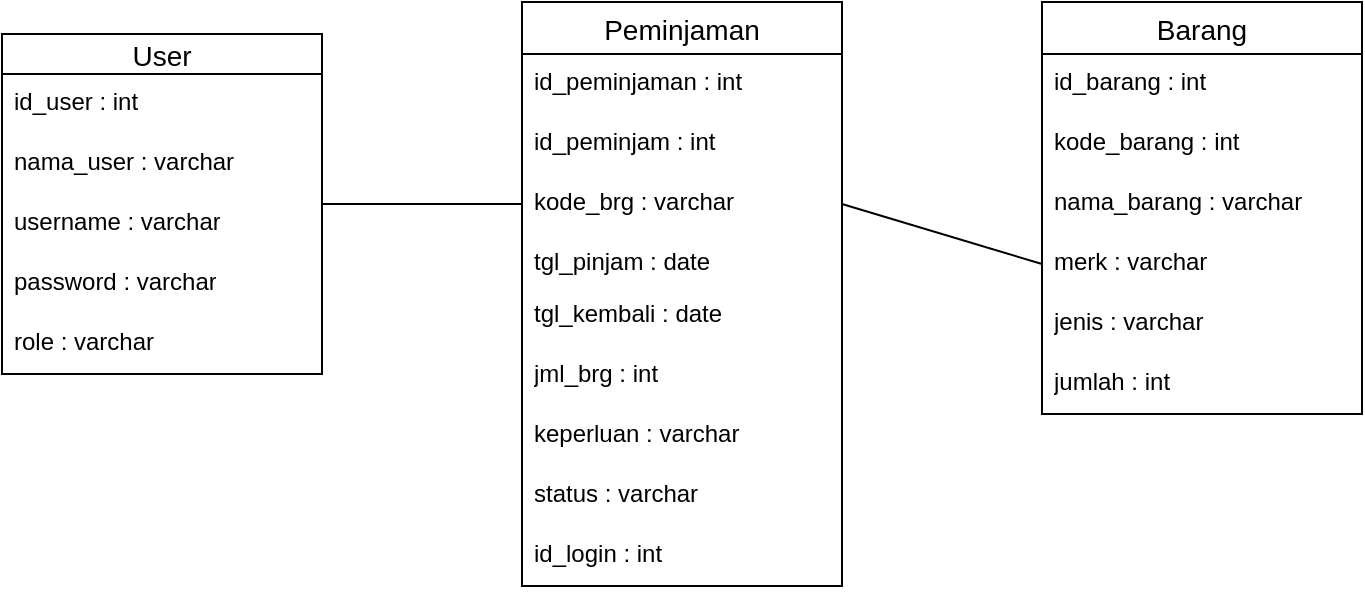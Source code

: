 <mxfile version="24.4.8" type="device">
  <diagram name="Page-1" id="5KUy5ORUMEyv0Afawjn-">
    <mxGraphModel dx="864" dy="508" grid="1" gridSize="10" guides="1" tooltips="1" connect="1" arrows="1" fold="1" page="1" pageScale="1" pageWidth="1100" pageHeight="850" math="0" shadow="0">
      <root>
        <mxCell id="0" />
        <mxCell id="1" parent="0" />
        <mxCell id="rkIMPLd9KIpqv0ognjYD-1" value="User" style="swimlane;fontStyle=0;childLayout=stackLayout;horizontal=1;startSize=20;horizontalStack=0;resizeParent=1;resizeParentMax=0;resizeLast=0;collapsible=1;marginBottom=0;align=center;fontSize=14;" parent="1" vertex="1">
          <mxGeometry x="50" y="96" width="160" height="170" as="geometry" />
        </mxCell>
        <mxCell id="rkIMPLd9KIpqv0ognjYD-2" value="id_user : int" style="text;strokeColor=none;fillColor=none;spacingLeft=4;spacingRight=4;overflow=hidden;rotatable=0;points=[[0,0.5],[1,0.5]];portConstraint=eastwest;fontSize=12;whiteSpace=wrap;html=1;" parent="rkIMPLd9KIpqv0ognjYD-1" vertex="1">
          <mxGeometry y="20" width="160" height="30" as="geometry" />
        </mxCell>
        <mxCell id="rkIMPLd9KIpqv0ognjYD-3" value="nama_user : varchar" style="text;strokeColor=none;fillColor=none;spacingLeft=4;spacingRight=4;overflow=hidden;rotatable=0;points=[[0,0.5],[1,0.5]];portConstraint=eastwest;fontSize=12;whiteSpace=wrap;html=1;" parent="rkIMPLd9KIpqv0ognjYD-1" vertex="1">
          <mxGeometry y="50" width="160" height="30" as="geometry" />
        </mxCell>
        <mxCell id="rkIMPLd9KIpqv0ognjYD-13" value="username : varchar" style="text;strokeColor=none;fillColor=none;spacingLeft=4;spacingRight=4;overflow=hidden;rotatable=0;points=[[0,0.5],[1,0.5]];portConstraint=eastwest;fontSize=12;whiteSpace=wrap;html=1;" parent="rkIMPLd9KIpqv0ognjYD-1" vertex="1">
          <mxGeometry y="80" width="160" height="30" as="geometry" />
        </mxCell>
        <mxCell id="rkIMPLd9KIpqv0ognjYD-14" value="password : varchar" style="text;strokeColor=none;fillColor=none;spacingLeft=4;spacingRight=4;overflow=hidden;rotatable=0;points=[[0,0.5],[1,0.5]];portConstraint=eastwest;fontSize=12;whiteSpace=wrap;html=1;" parent="rkIMPLd9KIpqv0ognjYD-1" vertex="1">
          <mxGeometry y="110" width="160" height="30" as="geometry" />
        </mxCell>
        <mxCell id="rkIMPLd9KIpqv0ognjYD-4" value="role : varchar" style="text;strokeColor=none;fillColor=none;spacingLeft=4;spacingRight=4;overflow=hidden;rotatable=0;points=[[0,0.5],[1,0.5]];portConstraint=eastwest;fontSize=12;whiteSpace=wrap;html=1;" parent="rkIMPLd9KIpqv0ognjYD-1" vertex="1">
          <mxGeometry y="140" width="160" height="30" as="geometry" />
        </mxCell>
        <mxCell id="rkIMPLd9KIpqv0ognjYD-5" value="Barang" style="swimlane;fontStyle=0;childLayout=stackLayout;horizontal=1;startSize=26;horizontalStack=0;resizeParent=1;resizeParentMax=0;resizeLast=0;collapsible=1;marginBottom=0;align=center;fontSize=14;" parent="1" vertex="1">
          <mxGeometry x="570" y="80" width="160" height="206" as="geometry" />
        </mxCell>
        <mxCell id="rkIMPLd9KIpqv0ognjYD-6" value="id_barang : int" style="text;strokeColor=none;fillColor=none;spacingLeft=4;spacingRight=4;overflow=hidden;rotatable=0;points=[[0,0.5],[1,0.5]];portConstraint=eastwest;fontSize=12;whiteSpace=wrap;html=1;" parent="rkIMPLd9KIpqv0ognjYD-5" vertex="1">
          <mxGeometry y="26" width="160" height="30" as="geometry" />
        </mxCell>
        <mxCell id="SBoO7iVm_A_acsuaGSb9-1" value="kode_barang : int" style="text;strokeColor=none;fillColor=none;spacingLeft=4;spacingRight=4;overflow=hidden;rotatable=0;points=[[0,0.5],[1,0.5]];portConstraint=eastwest;fontSize=12;whiteSpace=wrap;html=1;" vertex="1" parent="rkIMPLd9KIpqv0ognjYD-5">
          <mxGeometry y="56" width="160" height="30" as="geometry" />
        </mxCell>
        <mxCell id="rkIMPLd9KIpqv0ognjYD-15" value="nama_barang : varchar" style="text;strokeColor=none;fillColor=none;spacingLeft=4;spacingRight=4;overflow=hidden;rotatable=0;points=[[0,0.5],[1,0.5]];portConstraint=eastwest;fontSize=12;whiteSpace=wrap;html=1;" parent="rkIMPLd9KIpqv0ognjYD-5" vertex="1">
          <mxGeometry y="86" width="160" height="30" as="geometry" />
        </mxCell>
        <mxCell id="rkIMPLd9KIpqv0ognjYD-7" value="merk : varchar" style="text;strokeColor=none;fillColor=none;spacingLeft=4;spacingRight=4;overflow=hidden;rotatable=0;points=[[0,0.5],[1,0.5]];portConstraint=eastwest;fontSize=12;whiteSpace=wrap;html=1;" parent="rkIMPLd9KIpqv0ognjYD-5" vertex="1">
          <mxGeometry y="116" width="160" height="30" as="geometry" />
        </mxCell>
        <mxCell id="rkIMPLd9KIpqv0ognjYD-16" value="jenis : varchar" style="text;strokeColor=none;fillColor=none;spacingLeft=4;spacingRight=4;overflow=hidden;rotatable=0;points=[[0,0.5],[1,0.5]];portConstraint=eastwest;fontSize=12;whiteSpace=wrap;html=1;" parent="rkIMPLd9KIpqv0ognjYD-5" vertex="1">
          <mxGeometry y="146" width="160" height="30" as="geometry" />
        </mxCell>
        <mxCell id="rkIMPLd9KIpqv0ognjYD-8" value="jumlah : int" style="text;strokeColor=none;fillColor=none;spacingLeft=4;spacingRight=4;overflow=hidden;rotatable=0;points=[[0,0.5],[1,0.5]];portConstraint=eastwest;fontSize=12;whiteSpace=wrap;html=1;" parent="rkIMPLd9KIpqv0ognjYD-5" vertex="1">
          <mxGeometry y="176" width="160" height="30" as="geometry" />
        </mxCell>
        <mxCell id="rkIMPLd9KIpqv0ognjYD-9" value="Peminjaman" style="swimlane;fontStyle=0;childLayout=stackLayout;horizontal=1;startSize=26;horizontalStack=0;resizeParent=1;resizeParentMax=0;resizeLast=0;collapsible=1;marginBottom=0;align=center;fontSize=14;" parent="1" vertex="1">
          <mxGeometry x="310" y="80" width="160" height="292" as="geometry" />
        </mxCell>
        <mxCell id="rkIMPLd9KIpqv0ognjYD-10" value="id_peminjaman : int" style="text;strokeColor=none;fillColor=none;spacingLeft=4;spacingRight=4;overflow=hidden;rotatable=0;points=[[0,0.5],[1,0.5]];portConstraint=eastwest;fontSize=12;whiteSpace=wrap;html=1;" parent="rkIMPLd9KIpqv0ognjYD-9" vertex="1">
          <mxGeometry y="26" width="160" height="30" as="geometry" />
        </mxCell>
        <mxCell id="rkIMPLd9KIpqv0ognjYD-24" value="id_peminjam : int" style="text;strokeColor=none;fillColor=none;spacingLeft=4;spacingRight=4;overflow=hidden;rotatable=0;points=[[0,0.5],[1,0.5]];portConstraint=eastwest;fontSize=12;whiteSpace=wrap;html=1;" parent="rkIMPLd9KIpqv0ognjYD-9" vertex="1">
          <mxGeometry y="56" width="160" height="30" as="geometry" />
        </mxCell>
        <mxCell id="rkIMPLd9KIpqv0ognjYD-28" value="kode_brg : varchar" style="text;strokeColor=none;fillColor=none;spacingLeft=4;spacingRight=4;overflow=hidden;rotatable=0;points=[[0,0.5],[1,0.5]];portConstraint=eastwest;fontSize=12;whiteSpace=wrap;html=1;" parent="rkIMPLd9KIpqv0ognjYD-9" vertex="1">
          <mxGeometry y="86" width="160" height="30" as="geometry" />
        </mxCell>
        <mxCell id="rkIMPLd9KIpqv0ognjYD-23" value="tgl_pinjam : date" style="text;strokeColor=none;fillColor=none;spacingLeft=4;spacingRight=4;overflow=hidden;rotatable=0;points=[[0,0.5],[1,0.5]];portConstraint=eastwest;fontSize=12;whiteSpace=wrap;html=1;" parent="rkIMPLd9KIpqv0ognjYD-9" vertex="1">
          <mxGeometry y="116" width="160" height="26" as="geometry" />
        </mxCell>
        <mxCell id="rkIMPLd9KIpqv0ognjYD-22" value="tgl_kembali : date" style="text;strokeColor=none;fillColor=none;spacingLeft=4;spacingRight=4;overflow=hidden;rotatable=0;points=[[0,0.5],[1,0.5]];portConstraint=eastwest;fontSize=12;whiteSpace=wrap;html=1;" parent="rkIMPLd9KIpqv0ognjYD-9" vertex="1">
          <mxGeometry y="142" width="160" height="30" as="geometry" />
        </mxCell>
        <mxCell id="rkIMPLd9KIpqv0ognjYD-11" value="jml_brg : int" style="text;strokeColor=none;fillColor=none;spacingLeft=4;spacingRight=4;overflow=hidden;rotatable=0;points=[[0,0.5],[1,0.5]];portConstraint=eastwest;fontSize=12;whiteSpace=wrap;html=1;" parent="rkIMPLd9KIpqv0ognjYD-9" vertex="1">
          <mxGeometry y="172" width="160" height="30" as="geometry" />
        </mxCell>
        <mxCell id="rkIMPLd9KIpqv0ognjYD-25" value="keperluan : varchar" style="text;strokeColor=none;fillColor=none;spacingLeft=4;spacingRight=4;overflow=hidden;rotatable=0;points=[[0,0.5],[1,0.5]];portConstraint=eastwest;fontSize=12;whiteSpace=wrap;html=1;" parent="rkIMPLd9KIpqv0ognjYD-9" vertex="1">
          <mxGeometry y="202" width="160" height="30" as="geometry" />
        </mxCell>
        <mxCell id="rkIMPLd9KIpqv0ognjYD-27" value="status : varchar" style="text;strokeColor=none;fillColor=none;spacingLeft=4;spacingRight=4;overflow=hidden;rotatable=0;points=[[0,0.5],[1,0.5]];portConstraint=eastwest;fontSize=12;whiteSpace=wrap;html=1;" parent="rkIMPLd9KIpqv0ognjYD-9" vertex="1">
          <mxGeometry y="232" width="160" height="30" as="geometry" />
        </mxCell>
        <mxCell id="O-hKqUYANv29JdfGTQ38-1" value="id_login : int" style="text;strokeColor=none;fillColor=none;spacingLeft=4;spacingRight=4;overflow=hidden;rotatable=0;points=[[0,0.5],[1,0.5]];portConstraint=eastwest;fontSize=12;whiteSpace=wrap;html=1;" parent="rkIMPLd9KIpqv0ognjYD-9" vertex="1">
          <mxGeometry y="262" width="160" height="30" as="geometry" />
        </mxCell>
        <mxCell id="TGF_MMKZEst_5L-yTvnw-8" value="" style="endArrow=none;html=1;rounded=0;entryX=0;entryY=0.5;entryDx=0;entryDy=0;" parent="1" source="rkIMPLd9KIpqv0ognjYD-1" target="rkIMPLd9KIpqv0ognjYD-28" edge="1">
          <mxGeometry width="50" height="50" relative="1" as="geometry">
            <mxPoint x="420" y="230" as="sourcePoint" />
            <mxPoint x="470" y="180" as="targetPoint" />
          </mxGeometry>
        </mxCell>
        <mxCell id="TGF_MMKZEst_5L-yTvnw-9" value="" style="endArrow=none;html=1;rounded=0;exitX=1;exitY=0.5;exitDx=0;exitDy=0;entryX=0;entryY=0.5;entryDx=0;entryDy=0;" parent="1" source="rkIMPLd9KIpqv0ognjYD-28" target="rkIMPLd9KIpqv0ognjYD-7" edge="1">
          <mxGeometry width="50" height="50" relative="1" as="geometry">
            <mxPoint x="530" y="240" as="sourcePoint" />
            <mxPoint x="580" y="190" as="targetPoint" />
          </mxGeometry>
        </mxCell>
      </root>
    </mxGraphModel>
  </diagram>
</mxfile>
